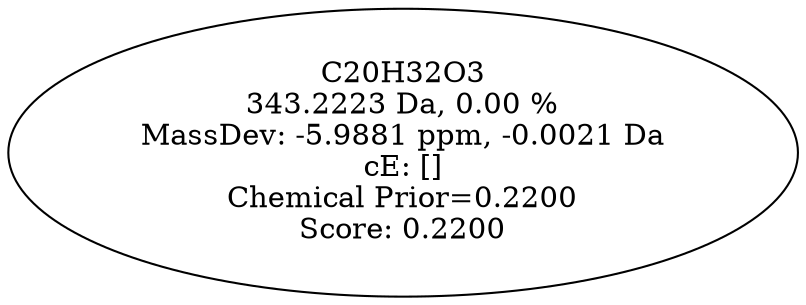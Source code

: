 strict digraph {
v1 [label="C20H32O3\n343.2223 Da, 0.00 %\nMassDev: -5.9881 ppm, -0.0021 Da\ncE: []\nChemical Prior=0.2200\nScore: 0.2200"];
}